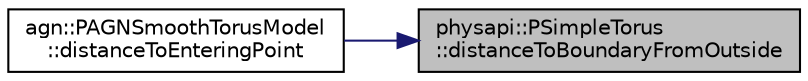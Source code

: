 digraph "physapi::PSimpleTorus::distanceToBoundaryFromOutside"
{
 // LATEX_PDF_SIZE
  edge [fontname="Helvetica",fontsize="10",labelfontname="Helvetica",labelfontsize="10"];
  node [fontname="Helvetica",fontsize="10",shape=record];
  rankdir="RL";
  Node1 [label="physapi::PSimpleTorus\l::distanceToBoundaryFromOutside",height=0.2,width=0.4,color="black", fillcolor="grey75", style="filled", fontcolor="black",tooltip="Get the distance to the geometry's boundaries from an outside point."];
  Node1 -> Node2 [dir="back",color="midnightblue",fontsize="10",style="solid"];
  Node2 [label="agn::PAGNSmoothTorusModel\l::distanceToEnteringPoint",height=0.2,width=0.4,color="black", fillcolor="white", style="filled",URL="$classagn_1_1_p_a_g_n_smooth_torus_model.html#a9ce6ebecbbd725067308412d1762aee8",tooltip=" "];
}

